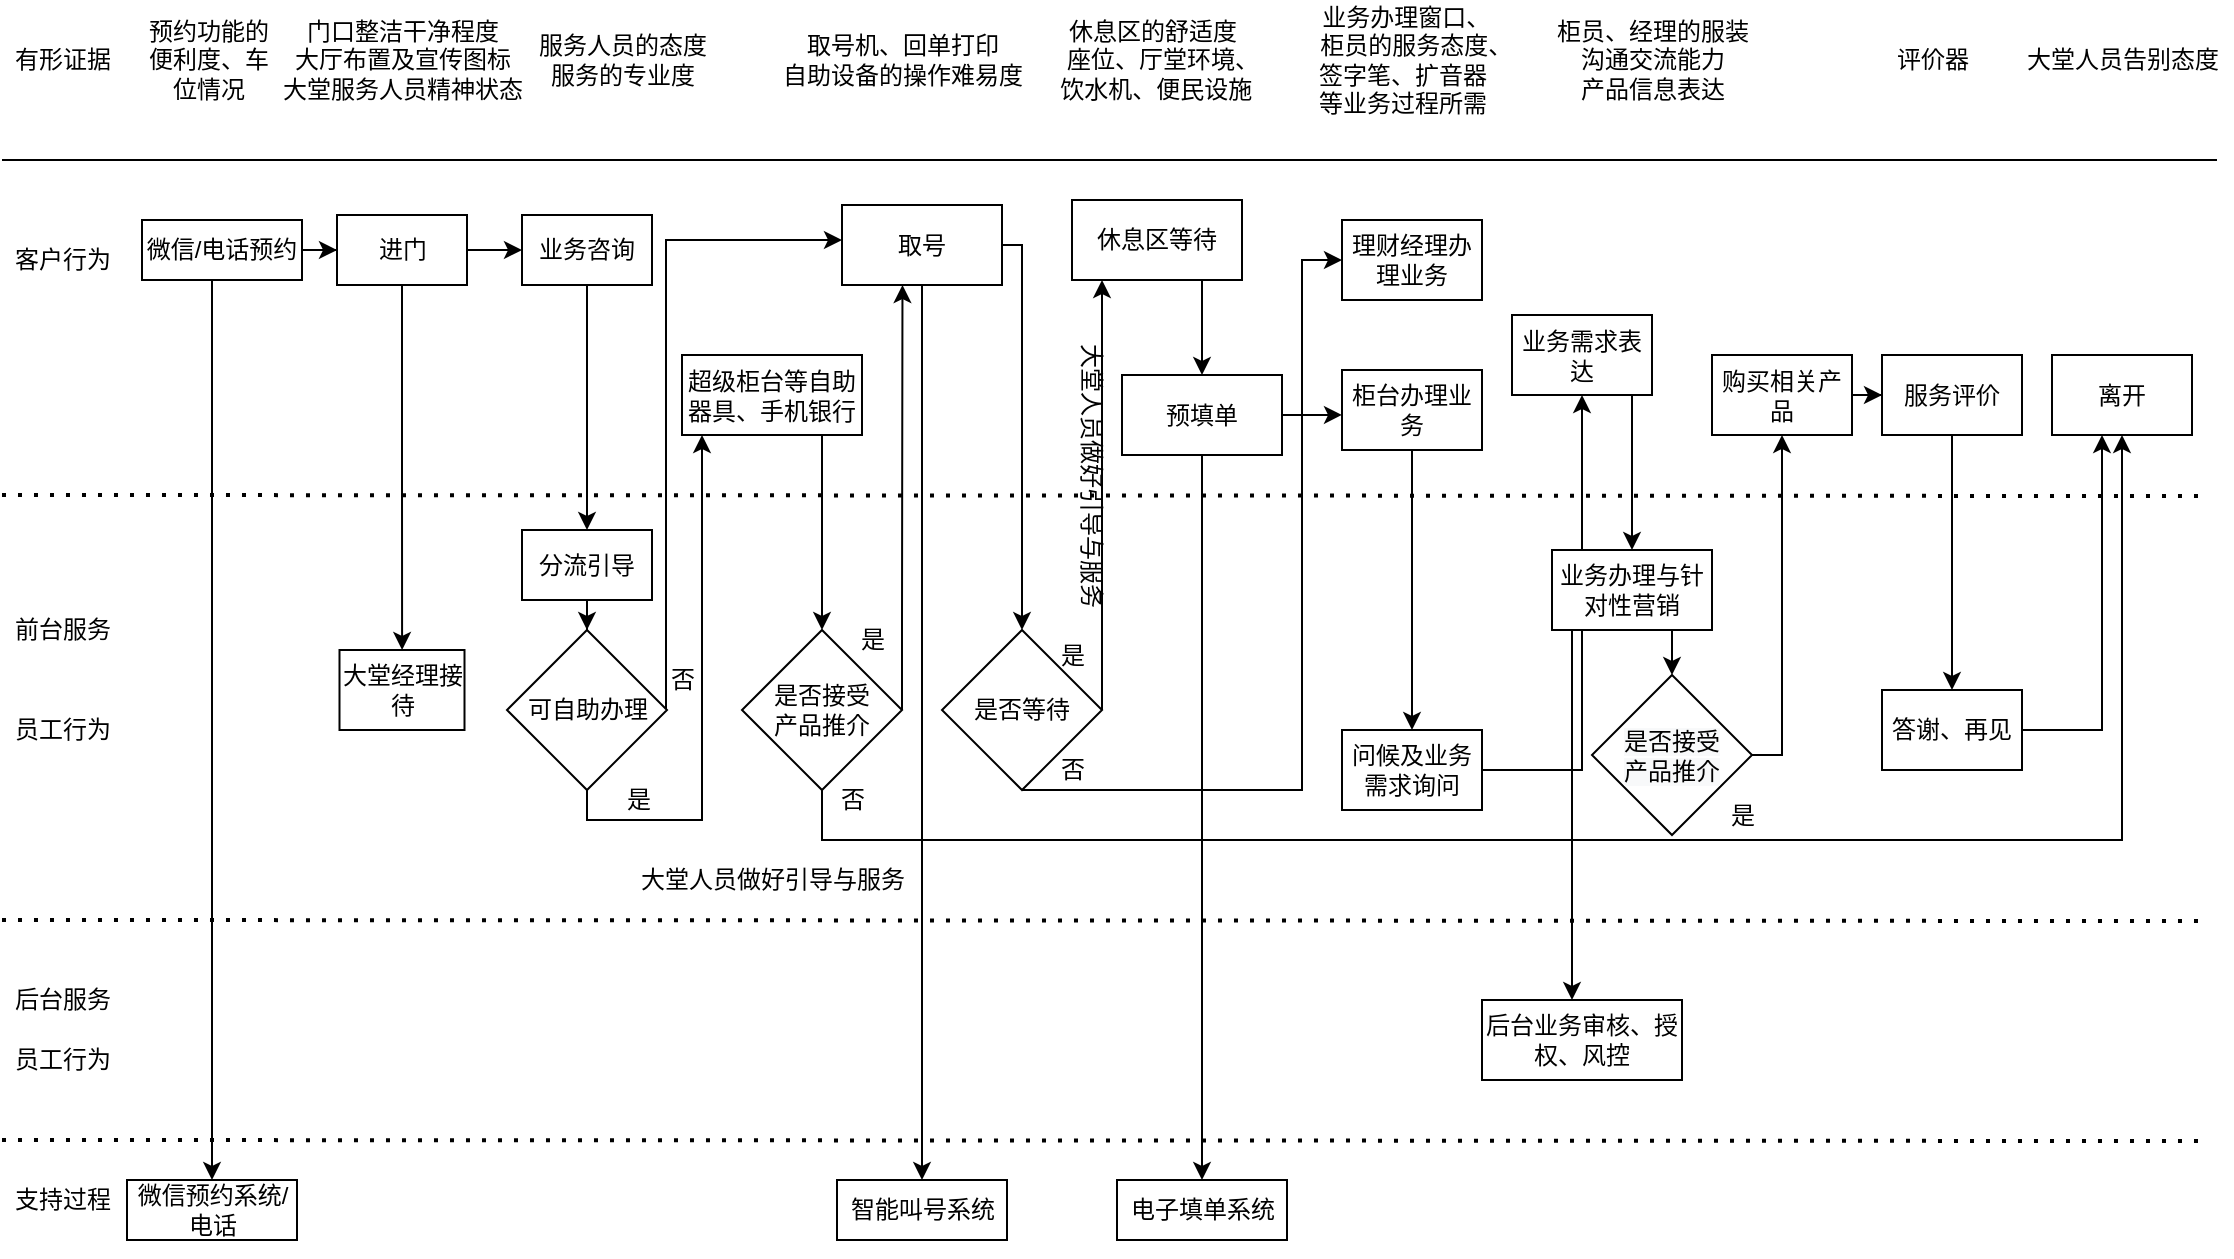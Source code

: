 <mxfile version="13.7.5" type="github"><diagram id="piZytucvBSAPCn9-M3kT" name="Page-1"><mxGraphModel dx="4408" dy="699" grid="1" gridSize="10" guides="1" tooltips="1" connect="1" arrows="1" fold="1" page="1" pageScale="1" pageWidth="3300" pageHeight="4681" math="0" shadow="0"><root><mxCell id="0"/><mxCell id="1" parent="0"/><mxCell id="3tUDlhEMdpVaT_Ziurlr-1" value="有形证据" style="text;html=1;align=center;verticalAlign=middle;resizable=0;points=[];autosize=1;" vertex="1" parent="1"><mxGeometry x="-2710" y="110" width="60" height="20" as="geometry"/></mxCell><mxCell id="3tUDlhEMdpVaT_Ziurlr-2" value="客户行为" style="text;html=1;align=center;verticalAlign=middle;resizable=0;points=[];autosize=1;" vertex="1" parent="1"><mxGeometry x="-2710" y="210" width="60" height="20" as="geometry"/></mxCell><mxCell id="3tUDlhEMdpVaT_Ziurlr-6" value="" style="edgeStyle=orthogonalEdgeStyle;rounded=0;orthogonalLoop=1;jettySize=auto;html=1;" edge="1" parent="1" source="3tUDlhEMdpVaT_Ziurlr-4" target="3tUDlhEMdpVaT_Ziurlr-5"><mxGeometry relative="1" as="geometry"><Array as="points"><mxPoint x="-2605" y="330"/><mxPoint x="-2605" y="330"/></Array></mxGeometry></mxCell><mxCell id="3tUDlhEMdpVaT_Ziurlr-8" value="" style="edgeStyle=orthogonalEdgeStyle;rounded=0;orthogonalLoop=1;jettySize=auto;html=1;" edge="1" parent="1" source="3tUDlhEMdpVaT_Ziurlr-4" target="3tUDlhEMdpVaT_Ziurlr-7"><mxGeometry relative="1" as="geometry"/></mxCell><mxCell id="3tUDlhEMdpVaT_Ziurlr-4" value="微信/电话预约" style="whiteSpace=wrap;html=1;" vertex="1" parent="1"><mxGeometry x="-2640" y="200" width="80" height="30" as="geometry"/></mxCell><mxCell id="3tUDlhEMdpVaT_Ziurlr-5" value="微信预约系统/电话" style="whiteSpace=wrap;html=1;" vertex="1" parent="1"><mxGeometry x="-2647.5" y="680" width="85" height="30" as="geometry"/></mxCell><mxCell id="3tUDlhEMdpVaT_Ziurlr-10" value="" style="edgeStyle=orthogonalEdgeStyle;rounded=0;orthogonalLoop=1;jettySize=auto;html=1;" edge="1" parent="1" source="3tUDlhEMdpVaT_Ziurlr-7" target="3tUDlhEMdpVaT_Ziurlr-9"><mxGeometry relative="1" as="geometry"/></mxCell><mxCell id="3tUDlhEMdpVaT_Ziurlr-319" value="" style="edgeStyle=orthogonalEdgeStyle;rounded=0;orthogonalLoop=1;jettySize=auto;html=1;" edge="1" parent="1" source="3tUDlhEMdpVaT_Ziurlr-7" target="3tUDlhEMdpVaT_Ziurlr-318"><mxGeometry relative="1" as="geometry"/></mxCell><mxCell id="3tUDlhEMdpVaT_Ziurlr-7" value="进门" style="whiteSpace=wrap;html=1;" vertex="1" parent="1"><mxGeometry x="-2542.5" y="197.5" width="65" height="35" as="geometry"/></mxCell><mxCell id="3tUDlhEMdpVaT_Ziurlr-9" value="大堂经理接待" style="whiteSpace=wrap;html=1;" vertex="1" parent="1"><mxGeometry x="-2541.25" y="415" width="62.5" height="40" as="geometry"/></mxCell><mxCell id="3tUDlhEMdpVaT_Ziurlr-322" value="" style="edgeStyle=orthogonalEdgeStyle;rounded=0;orthogonalLoop=1;jettySize=auto;html=1;" edge="1" parent="1" source="3tUDlhEMdpVaT_Ziurlr-318" target="3tUDlhEMdpVaT_Ziurlr-321"><mxGeometry relative="1" as="geometry"/></mxCell><mxCell id="3tUDlhEMdpVaT_Ziurlr-318" value="业务咨询" style="whiteSpace=wrap;html=1;" vertex="1" parent="1"><mxGeometry x="-2450" y="197.5" width="65" height="35" as="geometry"/></mxCell><mxCell id="3tUDlhEMdpVaT_Ziurlr-326" value="" style="edgeStyle=orthogonalEdgeStyle;rounded=0;orthogonalLoop=1;jettySize=auto;html=1;" edge="1" parent="1" source="3tUDlhEMdpVaT_Ziurlr-321" target="3tUDlhEMdpVaT_Ziurlr-325"><mxGeometry relative="1" as="geometry"/></mxCell><mxCell id="3tUDlhEMdpVaT_Ziurlr-321" value="分流引导" style="whiteSpace=wrap;html=1;" vertex="1" parent="1"><mxGeometry x="-2450" y="355" width="65" height="35" as="geometry"/></mxCell><mxCell id="3tUDlhEMdpVaT_Ziurlr-328" value="" style="edgeStyle=orthogonalEdgeStyle;rounded=0;orthogonalLoop=1;jettySize=auto;html=1;" edge="1" parent="1" source="3tUDlhEMdpVaT_Ziurlr-325" target="3tUDlhEMdpVaT_Ziurlr-327"><mxGeometry relative="1" as="geometry"><Array as="points"><mxPoint x="-2378" y="445"/><mxPoint x="-2378" y="210"/></Array></mxGeometry></mxCell><mxCell id="3tUDlhEMdpVaT_Ziurlr-331" value="" style="edgeStyle=orthogonalEdgeStyle;rounded=0;orthogonalLoop=1;jettySize=auto;html=1;" edge="1" parent="1" source="3tUDlhEMdpVaT_Ziurlr-325" target="3tUDlhEMdpVaT_Ziurlr-330"><mxGeometry relative="1" as="geometry"><Array as="points"><mxPoint x="-2418" y="500"/><mxPoint x="-2360" y="500"/></Array></mxGeometry></mxCell><mxCell id="3tUDlhEMdpVaT_Ziurlr-325" value="可自助办理" style="rhombus;whiteSpace=wrap;html=1;" vertex="1" parent="1"><mxGeometry x="-2457.5" y="405" width="80" height="80" as="geometry"/></mxCell><mxCell id="3tUDlhEMdpVaT_Ziurlr-353" value="" style="edgeStyle=orthogonalEdgeStyle;rounded=0;orthogonalLoop=1;jettySize=auto;html=1;" edge="1" parent="1" source="3tUDlhEMdpVaT_Ziurlr-327" target="3tUDlhEMdpVaT_Ziurlr-352"><mxGeometry relative="1" as="geometry"><Array as="points"><mxPoint x="-2200" y="212"/></Array></mxGeometry></mxCell><mxCell id="3tUDlhEMdpVaT_Ziurlr-433" style="edgeStyle=orthogonalEdgeStyle;rounded=0;orthogonalLoop=1;jettySize=auto;html=1;exitX=0.5;exitY=1;exitDx=0;exitDy=0;entryX=0.5;entryY=0;entryDx=0;entryDy=0;" edge="1" parent="1" source="3tUDlhEMdpVaT_Ziurlr-327" target="3tUDlhEMdpVaT_Ziurlr-400"><mxGeometry relative="1" as="geometry"/></mxCell><mxCell id="3tUDlhEMdpVaT_Ziurlr-327" value="取号" style="whiteSpace=wrap;html=1;" vertex="1" parent="1"><mxGeometry x="-2290" y="192.5" width="80" height="40" as="geometry"/></mxCell><mxCell id="3tUDlhEMdpVaT_Ziurlr-329" value="否" style="text;html=1;align=center;verticalAlign=middle;resizable=0;points=[];autosize=1;" vertex="1" parent="1"><mxGeometry x="-2385" y="420" width="30" height="20" as="geometry"/></mxCell><mxCell id="3tUDlhEMdpVaT_Ziurlr-340" style="edgeStyle=orthogonalEdgeStyle;rounded=0;orthogonalLoop=1;jettySize=auto;html=1;exitX=0.75;exitY=1;exitDx=0;exitDy=0;entryX=0.5;entryY=0;entryDx=0;entryDy=0;" edge="1" parent="1" source="3tUDlhEMdpVaT_Ziurlr-330" target="3tUDlhEMdpVaT_Ziurlr-339"><mxGeometry relative="1" as="geometry"><Array as="points"><mxPoint x="-2300" y="308"/></Array></mxGeometry></mxCell><mxCell id="3tUDlhEMdpVaT_Ziurlr-330" value="超级柜台等自助器具、手机银行" style="whiteSpace=wrap;html=1;" vertex="1" parent="1"><mxGeometry x="-2370" y="267.5" width="90" height="40" as="geometry"/></mxCell><mxCell id="3tUDlhEMdpVaT_Ziurlr-397" style="edgeStyle=orthogonalEdgeStyle;rounded=0;orthogonalLoop=1;jettySize=auto;html=1;entryX=0.5;entryY=1;entryDx=0;entryDy=0;" edge="1" parent="1" source="3tUDlhEMdpVaT_Ziurlr-339" target="3tUDlhEMdpVaT_Ziurlr-394"><mxGeometry relative="1" as="geometry"><Array as="points"><mxPoint x="-2300" y="510"/><mxPoint x="-1650" y="510"/></Array></mxGeometry></mxCell><mxCell id="3tUDlhEMdpVaT_Ziurlr-429" style="edgeStyle=orthogonalEdgeStyle;rounded=0;orthogonalLoop=1;jettySize=auto;html=1;exitX=1;exitY=0.5;exitDx=0;exitDy=0;entryX=0.378;entryY=1;entryDx=0;entryDy=0;entryPerimeter=0;" edge="1" parent="1" source="3tUDlhEMdpVaT_Ziurlr-339" target="3tUDlhEMdpVaT_Ziurlr-327"><mxGeometry relative="1" as="geometry"><Array as="points"><mxPoint x="-2260" y="400"/><mxPoint x="-2260" y="400"/></Array></mxGeometry></mxCell><mxCell id="3tUDlhEMdpVaT_Ziurlr-339" value="&lt;span&gt;是否接受&lt;br&gt;产品推介&lt;/span&gt;" style="rhombus;whiteSpace=wrap;html=1;" vertex="1" parent="1"><mxGeometry x="-2340" y="405" width="80" height="80" as="geometry"/></mxCell><mxCell id="3tUDlhEMdpVaT_Ziurlr-341" value="是" style="text;html=1;align=center;verticalAlign=middle;resizable=0;points=[];autosize=1;" vertex="1" parent="1"><mxGeometry x="-2407.5" y="480" width="30" height="20" as="geometry"/></mxCell><mxCell id="3tUDlhEMdpVaT_Ziurlr-342" value="否" style="text;html=1;align=center;verticalAlign=middle;resizable=0;points=[];autosize=1;" vertex="1" parent="1"><mxGeometry x="-2300" y="480" width="30" height="20" as="geometry"/></mxCell><mxCell id="3tUDlhEMdpVaT_Ziurlr-355" value="" style="edgeStyle=orthogonalEdgeStyle;rounded=0;orthogonalLoop=1;jettySize=auto;html=1;exitX=1;exitY=0.5;exitDx=0;exitDy=0;" edge="1" parent="1" source="3tUDlhEMdpVaT_Ziurlr-352" target="3tUDlhEMdpVaT_Ziurlr-354"><mxGeometry relative="1" as="geometry"><Array as="points"><mxPoint x="-2160" y="270"/><mxPoint x="-2160" y="270"/></Array></mxGeometry></mxCell><mxCell id="3tUDlhEMdpVaT_Ziurlr-435" style="edgeStyle=orthogonalEdgeStyle;rounded=0;orthogonalLoop=1;jettySize=auto;html=1;exitX=0.5;exitY=1;exitDx=0;exitDy=0;entryX=0;entryY=0.5;entryDx=0;entryDy=0;" edge="1" parent="1" source="3tUDlhEMdpVaT_Ziurlr-352" target="3tUDlhEMdpVaT_Ziurlr-362"><mxGeometry relative="1" as="geometry"><mxPoint x="-2060" y="250" as="targetPoint"/><Array as="points"><mxPoint x="-2060" y="485"/><mxPoint x="-2060" y="220"/></Array></mxGeometry></mxCell><mxCell id="3tUDlhEMdpVaT_Ziurlr-352" value="是否等待" style="rhombus;whiteSpace=wrap;html=1;" vertex="1" parent="1"><mxGeometry x="-2240" y="405" width="80" height="80" as="geometry"/></mxCell><mxCell id="3tUDlhEMdpVaT_Ziurlr-465" style="edgeStyle=orthogonalEdgeStyle;rounded=0;orthogonalLoop=1;jettySize=auto;html=1;exitX=0.75;exitY=1;exitDx=0;exitDy=0;entryX=0.5;entryY=0;entryDx=0;entryDy=0;" edge="1" parent="1" source="3tUDlhEMdpVaT_Ziurlr-354" target="3tUDlhEMdpVaT_Ziurlr-408"><mxGeometry relative="1" as="geometry"><Array as="points"><mxPoint x="-2110" y="230"/></Array></mxGeometry></mxCell><mxCell id="3tUDlhEMdpVaT_Ziurlr-354" value="休息区等待" style="whiteSpace=wrap;html=1;" vertex="1" parent="1"><mxGeometry x="-2175" y="190" width="85" height="40" as="geometry"/></mxCell><mxCell id="3tUDlhEMdpVaT_Ziurlr-356" value="是" style="text;html=1;align=center;verticalAlign=middle;resizable=0;points=[];autosize=1;" vertex="1" parent="1"><mxGeometry x="-2190" y="407.5" width="30" height="20" as="geometry"/></mxCell><mxCell id="3tUDlhEMdpVaT_Ziurlr-362" value="&lt;span&gt;理财经理办理业务&lt;/span&gt;" style="whiteSpace=wrap;html=1;" vertex="1" parent="1"><mxGeometry x="-2040" y="200" width="70" height="40" as="geometry"/></mxCell><mxCell id="3tUDlhEMdpVaT_Ziurlr-375" value="" style="edgeStyle=orthogonalEdgeStyle;rounded=0;orthogonalLoop=1;jettySize=auto;html=1;" edge="1" parent="1" source="3tUDlhEMdpVaT_Ziurlr-372" target="3tUDlhEMdpVaT_Ziurlr-374"><mxGeometry relative="1" as="geometry"/></mxCell><mxCell id="3tUDlhEMdpVaT_Ziurlr-372" value="柜台办理业务" style="whiteSpace=wrap;html=1;" vertex="1" parent="1"><mxGeometry x="-2040" y="275" width="70" height="40" as="geometry"/></mxCell><mxCell id="3tUDlhEMdpVaT_Ziurlr-377" value="" style="edgeStyle=orthogonalEdgeStyle;rounded=0;orthogonalLoop=1;jettySize=auto;html=1;" edge="1" parent="1" source="3tUDlhEMdpVaT_Ziurlr-374" target="3tUDlhEMdpVaT_Ziurlr-376"><mxGeometry relative="1" as="geometry"><Array as="points"><mxPoint x="-1975" y="475"/><mxPoint x="-1840" y="475"/></Array></mxGeometry></mxCell><mxCell id="3tUDlhEMdpVaT_Ziurlr-374" value="问候及业务需求询问" style="whiteSpace=wrap;html=1;" vertex="1" parent="1"><mxGeometry x="-2040" y="455" width="70" height="40" as="geometry"/></mxCell><mxCell id="3tUDlhEMdpVaT_Ziurlr-379" value="" style="edgeStyle=orthogonalEdgeStyle;rounded=0;orthogonalLoop=1;jettySize=auto;html=1;" edge="1" parent="1" source="3tUDlhEMdpVaT_Ziurlr-376" target="3tUDlhEMdpVaT_Ziurlr-378"><mxGeometry relative="1" as="geometry"><Array as="points"><mxPoint x="-1895" y="327.5"/><mxPoint x="-1895" y="327.5"/></Array></mxGeometry></mxCell><mxCell id="3tUDlhEMdpVaT_Ziurlr-376" value="业务需求表达" style="whiteSpace=wrap;html=1;" vertex="1" parent="1"><mxGeometry x="-1955" y="247.5" width="70" height="40" as="geometry"/></mxCell><mxCell id="3tUDlhEMdpVaT_Ziurlr-383" value="" style="edgeStyle=orthogonalEdgeStyle;rounded=0;orthogonalLoop=1;jettySize=auto;html=1;" edge="1" parent="1" source="3tUDlhEMdpVaT_Ziurlr-378" target="3tUDlhEMdpVaT_Ziurlr-382"><mxGeometry relative="1" as="geometry"><Array as="points"><mxPoint x="-1925" y="447.5"/><mxPoint x="-1925" y="447.5"/></Array></mxGeometry></mxCell><mxCell id="3tUDlhEMdpVaT_Ziurlr-385" value="" style="edgeStyle=orthogonalEdgeStyle;rounded=0;orthogonalLoop=1;jettySize=auto;html=1;" edge="1" parent="1" source="3tUDlhEMdpVaT_Ziurlr-378" target="3tUDlhEMdpVaT_Ziurlr-384"><mxGeometry relative="1" as="geometry"><Array as="points"><mxPoint x="-1875" y="417.5"/><mxPoint x="-1875" y="417.5"/></Array></mxGeometry></mxCell><mxCell id="3tUDlhEMdpVaT_Ziurlr-378" value="业务办理与针对性营销" style="whiteSpace=wrap;html=1;" vertex="1" parent="1"><mxGeometry x="-1935" y="365" width="80" height="40" as="geometry"/></mxCell><mxCell id="3tUDlhEMdpVaT_Ziurlr-382" value="后台业务审核、授权、风控" style="whiteSpace=wrap;html=1;" vertex="1" parent="1"><mxGeometry x="-1970" y="590" width="100" height="40" as="geometry"/></mxCell><mxCell id="3tUDlhEMdpVaT_Ziurlr-387" value="" style="edgeStyle=orthogonalEdgeStyle;rounded=0;orthogonalLoop=1;jettySize=auto;html=1;" edge="1" parent="1" source="3tUDlhEMdpVaT_Ziurlr-384" target="3tUDlhEMdpVaT_Ziurlr-386"><mxGeometry relative="1" as="geometry"><Array as="points"><mxPoint x="-1820" y="468"/></Array></mxGeometry></mxCell><mxCell id="3tUDlhEMdpVaT_Ziurlr-384" value="&#10;&#10;&lt;span style=&quot;color: rgb(0, 0, 0); font-family: helvetica; font-size: 12px; font-style: normal; font-weight: 400; letter-spacing: normal; text-align: center; text-indent: 0px; text-transform: none; word-spacing: 0px; background-color: rgb(248, 249, 250); display: inline; float: none;&quot;&gt;是否接受&lt;/span&gt;&lt;br style=&quot;color: rgb(0, 0, 0); font-family: helvetica; font-size: 12px; font-style: normal; font-weight: 400; letter-spacing: normal; text-align: center; text-indent: 0px; text-transform: none; word-spacing: 0px; background-color: rgb(248, 249, 250);&quot;&gt;&lt;span style=&quot;color: rgb(0, 0, 0); font-family: helvetica; font-size: 12px; font-style: normal; font-weight: 400; letter-spacing: normal; text-align: center; text-indent: 0px; text-transform: none; word-spacing: 0px; background-color: rgb(248, 249, 250); display: inline; float: none;&quot;&gt;产品推介&lt;/span&gt;&#10;&#10;" style="rhombus;whiteSpace=wrap;html=1;" vertex="1" parent="1"><mxGeometry x="-1915" y="427.5" width="80" height="80" as="geometry"/></mxCell><mxCell id="3tUDlhEMdpVaT_Ziurlr-391" value="" style="edgeStyle=orthogonalEdgeStyle;rounded=0;orthogonalLoop=1;jettySize=auto;html=1;" edge="1" parent="1" source="3tUDlhEMdpVaT_Ziurlr-386" target="3tUDlhEMdpVaT_Ziurlr-390"><mxGeometry relative="1" as="geometry"/></mxCell><mxCell id="3tUDlhEMdpVaT_Ziurlr-386" value="购买相关产品" style="whiteSpace=wrap;html=1;" vertex="1" parent="1"><mxGeometry x="-1855" y="267.5" width="70" height="40" as="geometry"/></mxCell><mxCell id="3tUDlhEMdpVaT_Ziurlr-388" value="是" style="text;html=1;align=center;verticalAlign=middle;resizable=0;points=[];autosize=1;" vertex="1" parent="1"><mxGeometry x="-1855" y="487.5" width="30" height="20" as="geometry"/></mxCell><mxCell id="3tUDlhEMdpVaT_Ziurlr-393" value="" style="edgeStyle=orthogonalEdgeStyle;rounded=0;orthogonalLoop=1;jettySize=auto;html=1;" edge="1" parent="1" source="3tUDlhEMdpVaT_Ziurlr-390" target="3tUDlhEMdpVaT_Ziurlr-392"><mxGeometry relative="1" as="geometry"/></mxCell><mxCell id="3tUDlhEMdpVaT_Ziurlr-390" value="服务评价" style="whiteSpace=wrap;html=1;" vertex="1" parent="1"><mxGeometry x="-1770" y="267.5" width="70" height="40" as="geometry"/></mxCell><mxCell id="3tUDlhEMdpVaT_Ziurlr-395" value="" style="edgeStyle=orthogonalEdgeStyle;rounded=0;orthogonalLoop=1;jettySize=auto;html=1;" edge="1" parent="1" source="3tUDlhEMdpVaT_Ziurlr-392" target="3tUDlhEMdpVaT_Ziurlr-394"><mxGeometry relative="1" as="geometry"><Array as="points"><mxPoint x="-1660" y="455"/></Array></mxGeometry></mxCell><mxCell id="3tUDlhEMdpVaT_Ziurlr-392" value="答谢、再见" style="whiteSpace=wrap;html=1;" vertex="1" parent="1"><mxGeometry x="-1770" y="435" width="70" height="40" as="geometry"/></mxCell><mxCell id="3tUDlhEMdpVaT_Ziurlr-394" value="离开" style="whiteSpace=wrap;html=1;" vertex="1" parent="1"><mxGeometry x="-1685" y="267.5" width="70" height="40" as="geometry"/></mxCell><mxCell id="3tUDlhEMdpVaT_Ziurlr-396" value="否" style="text;html=1;align=center;verticalAlign=middle;resizable=0;points=[];autosize=1;" vertex="1" parent="1"><mxGeometry x="-2190" y="465" width="30" height="20" as="geometry"/></mxCell><mxCell id="3tUDlhEMdpVaT_Ziurlr-400" value="智能叫号系统" style="whiteSpace=wrap;html=1;" vertex="1" parent="1"><mxGeometry x="-2292.5" y="680" width="85" height="30" as="geometry"/></mxCell><mxCell id="3tUDlhEMdpVaT_Ziurlr-434" style="edgeStyle=orthogonalEdgeStyle;rounded=0;orthogonalLoop=1;jettySize=auto;html=1;exitX=0.5;exitY=1;exitDx=0;exitDy=0;entryX=0.5;entryY=0;entryDx=0;entryDy=0;" edge="1" parent="1" source="3tUDlhEMdpVaT_Ziurlr-408" target="3tUDlhEMdpVaT_Ziurlr-425"><mxGeometry relative="1" as="geometry"/></mxCell><mxCell id="3tUDlhEMdpVaT_Ziurlr-458" style="edgeStyle=orthogonalEdgeStyle;rounded=0;orthogonalLoop=1;jettySize=auto;html=1;exitX=1;exitY=0.5;exitDx=0;exitDy=0;entryX=0;entryY=0.562;entryDx=0;entryDy=0;entryPerimeter=0;" edge="1" parent="1" source="3tUDlhEMdpVaT_Ziurlr-408" target="3tUDlhEMdpVaT_Ziurlr-372"><mxGeometry relative="1" as="geometry"><mxPoint x="-2050" y="297.471" as="targetPoint"/></mxGeometry></mxCell><mxCell id="3tUDlhEMdpVaT_Ziurlr-408" value="预填单" style="whiteSpace=wrap;html=1;" vertex="1" parent="1"><mxGeometry x="-2150" y="277.5" width="80" height="40" as="geometry"/></mxCell><mxCell id="3tUDlhEMdpVaT_Ziurlr-425" value="电子填单系统" style="whiteSpace=wrap;html=1;" vertex="1" parent="1"><mxGeometry x="-2152.5" y="680" width="85" height="30" as="geometry"/></mxCell><mxCell id="3tUDlhEMdpVaT_Ziurlr-430" value="是" style="text;html=1;align=center;verticalAlign=middle;resizable=0;points=[];autosize=1;" vertex="1" parent="1"><mxGeometry x="-2290" y="400" width="30" height="20" as="geometry"/></mxCell><mxCell id="3tUDlhEMdpVaT_Ziurlr-432" value="" style="endArrow=none;html=1;" edge="1" parent="1"><mxGeometry width="50" height="50" relative="1" as="geometry"><mxPoint x="-2710" y="170" as="sourcePoint"/><mxPoint x="-1602.5" y="170" as="targetPoint"/></mxGeometry></mxCell><mxCell id="3tUDlhEMdpVaT_Ziurlr-441" value="" style="endArrow=none;dashed=1;html=1;dashPattern=1 3;strokeWidth=2;" edge="1" parent="1"><mxGeometry width="50" height="50" relative="1" as="geometry"><mxPoint x="-2710" y="660" as="sourcePoint"/><mxPoint x="-1610.0" y="660.5" as="targetPoint"/></mxGeometry></mxCell><mxCell id="3tUDlhEMdpVaT_Ziurlr-359" value="大堂人员做好引导与服务" style="text;html=1;align=center;verticalAlign=middle;resizable=0;points=[];autosize=1;rotation=90;" vertex="1" parent="1"><mxGeometry x="-2240" y="317.5" width="150" height="20" as="geometry"/></mxCell><mxCell id="3tUDlhEMdpVaT_Ziurlr-446" value="" style="endArrow=none;dashed=1;html=1;dashPattern=1 3;strokeWidth=2;" edge="1" parent="1"><mxGeometry width="50" height="50" relative="1" as="geometry"><mxPoint x="-2710" y="550" as="sourcePoint"/><mxPoint x="-1610.0" y="550.5" as="targetPoint"/></mxGeometry></mxCell><mxCell id="3tUDlhEMdpVaT_Ziurlr-447" value="" style="endArrow=none;dashed=1;html=1;dashPattern=1 3;strokeWidth=2;" edge="1" parent="1"><mxGeometry width="50" height="50" relative="1" as="geometry"><mxPoint x="-2710" y="337.5" as="sourcePoint"/><mxPoint x="-1610.0" y="338" as="targetPoint"/></mxGeometry></mxCell><mxCell id="3tUDlhEMdpVaT_Ziurlr-448" style="edgeStyle=orthogonalEdgeStyle;rounded=0;orthogonalLoop=1;jettySize=auto;html=1;exitX=0.5;exitY=1;exitDx=0;exitDy=0;" edge="1" parent="1" source="3tUDlhEMdpVaT_Ziurlr-425" target="3tUDlhEMdpVaT_Ziurlr-425"><mxGeometry relative="1" as="geometry"/></mxCell><mxCell id="3tUDlhEMdpVaT_Ziurlr-449" value="前台服务" style="text;html=1;align=center;verticalAlign=middle;resizable=0;points=[];autosize=1;" vertex="1" parent="1"><mxGeometry x="-2710" y="395" width="60" height="20" as="geometry"/></mxCell><mxCell id="3tUDlhEMdpVaT_Ziurlr-450" value="员工行为" style="text;html=1;align=center;verticalAlign=middle;resizable=0;points=[];autosize=1;" vertex="1" parent="1"><mxGeometry x="-2710" y="445" width="60" height="20" as="geometry"/></mxCell><mxCell id="3tUDlhEMdpVaT_Ziurlr-451" value="后台服务" style="text;html=1;align=center;verticalAlign=middle;resizable=0;points=[];autosize=1;" vertex="1" parent="1"><mxGeometry x="-2710" y="580" width="60" height="20" as="geometry"/></mxCell><mxCell id="3tUDlhEMdpVaT_Ziurlr-452" value="员工行为" style="text;html=1;align=center;verticalAlign=middle;resizable=0;points=[];autosize=1;" vertex="1" parent="1"><mxGeometry x="-2710" y="610" width="60" height="20" as="geometry"/></mxCell><mxCell id="3tUDlhEMdpVaT_Ziurlr-453" value="支持过程" style="text;html=1;align=center;verticalAlign=middle;resizable=0;points=[];autosize=1;" vertex="1" parent="1"><mxGeometry x="-2710" y="680" width="60" height="20" as="geometry"/></mxCell><mxCell id="3tUDlhEMdpVaT_Ziurlr-459" value="预约功能的&lt;br&gt;便利度、车&lt;br&gt;位情况" style="text;html=1;align=center;verticalAlign=middle;resizable=0;points=[];autosize=1;" vertex="1" parent="1"><mxGeometry x="-2647.5" y="95" width="80" height="50" as="geometry"/></mxCell><mxCell id="3tUDlhEMdpVaT_Ziurlr-460" value="门口整洁干净程度&lt;br&gt;大厅布置及宣传图标&lt;br&gt;大堂服务人员精神状态" style="text;html=1;align=center;verticalAlign=middle;resizable=0;points=[];autosize=1;" vertex="1" parent="1"><mxGeometry x="-2580" y="95" width="140" height="50" as="geometry"/></mxCell><mxCell id="3tUDlhEMdpVaT_Ziurlr-461" value="服务人员的态度&lt;br&gt;服务的专业度" style="text;html=1;align=center;verticalAlign=middle;resizable=0;points=[];autosize=1;" vertex="1" parent="1"><mxGeometry x="-2450" y="105" width="100" height="30" as="geometry"/></mxCell><mxCell id="3tUDlhEMdpVaT_Ziurlr-462" value="取号机、回单打印&lt;br&gt;自助设备的操作难易度" style="text;html=1;align=center;verticalAlign=middle;resizable=0;points=[];autosize=1;" vertex="1" parent="1"><mxGeometry x="-2330" y="105" width="140" height="30" as="geometry"/></mxCell><mxCell id="3tUDlhEMdpVaT_Ziurlr-463" value="大堂人员做好引导与服务" style="text;html=1;align=center;verticalAlign=middle;resizable=0;points=[];autosize=1;rotation=0;" vertex="1" parent="1"><mxGeometry x="-2400" y="520" width="150" height="20" as="geometry"/></mxCell><mxCell id="3tUDlhEMdpVaT_Ziurlr-464" value="休息区的舒适度&lt;br&gt;&amp;nbsp; &amp;nbsp;座位、厅堂环境、&lt;br&gt;&amp;nbsp;饮水机、便民设施" style="text;html=1;align=center;verticalAlign=middle;resizable=0;points=[];autosize=1;" vertex="1" parent="1"><mxGeometry x="-2195" y="95" width="120" height="50" as="geometry"/></mxCell><mxCell id="3tUDlhEMdpVaT_Ziurlr-466" value="&amp;nbsp;业务办理窗口、&lt;br&gt;&amp;nbsp; &amp;nbsp; 柜员的服务态度、&lt;br&gt;签字笔、扩音器&lt;br&gt;等业务过程所需" style="text;html=1;align=center;verticalAlign=middle;resizable=0;points=[];autosize=1;" vertex="1" parent="1"><mxGeometry x="-2070" y="90" width="120" height="60" as="geometry"/></mxCell><mxCell id="3tUDlhEMdpVaT_Ziurlr-467" value="柜员、经理的服装&lt;br&gt;沟通交流能力&lt;br&gt;产品信息表达" style="text;html=1;align=center;verticalAlign=middle;resizable=0;points=[];autosize=1;" vertex="1" parent="1"><mxGeometry x="-1940" y="95" width="110" height="50" as="geometry"/></mxCell><mxCell id="3tUDlhEMdpVaT_Ziurlr-468" value="评价器" style="text;html=1;align=center;verticalAlign=middle;resizable=0;points=[];autosize=1;" vertex="1" parent="1"><mxGeometry x="-1770" y="110" width="50" height="20" as="geometry"/></mxCell><mxCell id="3tUDlhEMdpVaT_Ziurlr-469" value="大堂人员告别态度" style="text;html=1;align=center;verticalAlign=middle;resizable=0;points=[];autosize=1;" vertex="1" parent="1"><mxGeometry x="-1705" y="110" width="110" height="20" as="geometry"/></mxCell></root></mxGraphModel></diagram></mxfile>
